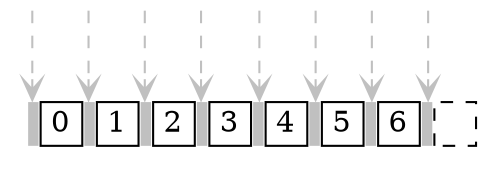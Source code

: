 digraph {
  node [shape = none;];
  splines = line;
  
  subgraph {
    array [label = <
      <TABLE BORDER = "0" CELLBORDER = "1" CELLSPACING = "1">
      <TR>
      <TD WIDTH = "5" HEIGHT = "20" PORT = "p0" BGCOLOR = "GREY" BORDER = "0"></TD>
      <TD WIDTH = "20" HEIGHT = "20" PORT = "a0">0</TD>
      <TD WIDTH = "5" HEIGHT = "20" PORT = "p1" BGCOLOR = "GREY" BORDER = "0"></TD>
      <TD WIDTH = "20" HEIGHT = "20" PORT = "a1">1</TD>
      <TD WIDTH = "5" HEIGHT = "20" PORT = "p2" BGCOLOR = "GREY" BORDER = "0"></TD>
      <TD WIDTH = "20" HEIGHT = "20" PORT = "a2">2</TD>
      <TD WIDTH = "5" HEIGHT = "20" PORT = "p3" BGCOLOR = "GREY" BORDER = "0"></TD>
      <TD WIDTH = "20" HEIGHT = "20" PORT = "a3">3</TD>
      <TD WIDTH = "5" HEIGHT = "20" PORT = "p4" BGCOLOR = "GREY" BORDER = "0"></TD>
      <TD WIDTH = "20" HEIGHT = "20" PORT = "a4">4</TD>
      <TD WIDTH = "5" HEIGHT = "20" PORT = "p5" BGCOLOR = "GREY" BORDER = "0"></TD>
      <TD WIDTH = "20" HEIGHT = "20" PORT = "a5">5</TD>
      <TD WIDTH = "5" HEIGHT = "20" PORT = "p6" BGCOLOR = "GREY" BORDER = "0"></TD>
      <TD WIDTH = "20" HEIGHT = "20" PORT = "a6">6</TD>
      <TD WIDTH = "5" HEIGHT = "20" PORT = "p7" BGCOLOR = "GREY" BORDER = "0"></TD>
      <TD WIDTH = "20" HEIGHT = "20" PORT = "a7" STYLE = "DASHED"></TD>
      </TR>
      </TABLE>>;];
  }
  
  subgraph {
    node [width = 0; height = 0;];
    edge [arrowhead = vee; color = grey;];
    p0 [label = "";];
    p1 [label = "";];
    p2 [label = "";];
    p3 [label = "";];
    p4 [label = "";];
    p5 [label = "";];
    p6 [label = "";];
    p7 [label = "";];
    
    p0 -> array:p0 [label = ""; style = "dashed";];
    p1 -> array:p1 [label = ""; style = "dashed";];
    p2 -> array:p2 [label = ""; style = "dashed";];
    p3 -> array:p3 [label = ""; style = "dashed";];
    p4 -> array:p4 [label = ""; style = "dashed";];
    p5 -> array:p5 [label = ""; style = "dashed";];
    p6 -> array:p6 [label = ""; style = "dashed";];
    p7 -> array:p7 [label = ""; style = "dashed";];
  }
}